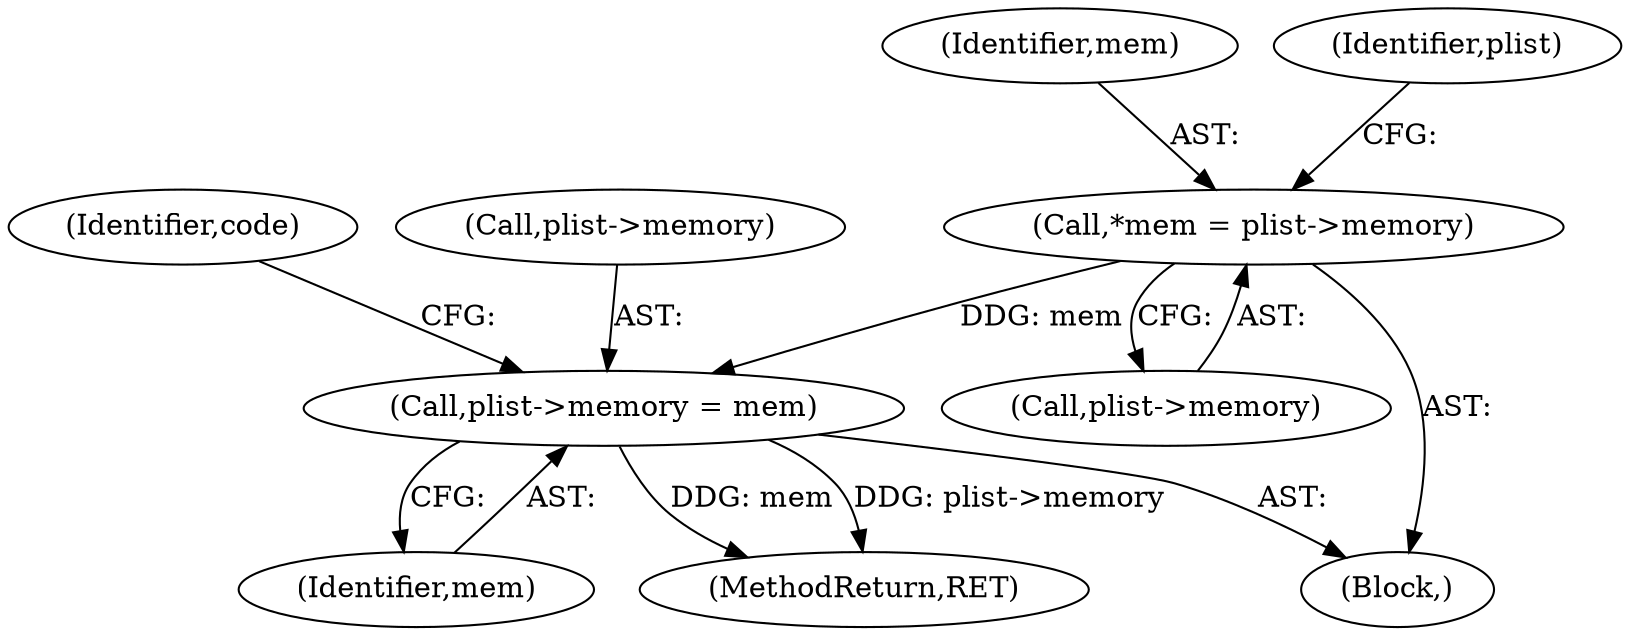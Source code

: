 digraph "0_ghostscript_c3476dde7743761a4e1d39a631716199b696b880@pointer" {
"1000535" [label="(Call,*mem = plist->memory)"];
"1000591" [label="(Call,plist->memory = mem)"];
"1000536" [label="(Identifier,mem)"];
"1000533" [label="(Block,)"];
"1000542" [label="(Identifier,plist)"];
"1000537" [label="(Call,plist->memory)"];
"1000591" [label="(Call,plist->memory = mem)"];
"1000595" [label="(Identifier,mem)"];
"1001549" [label="(MethodReturn,RET)"];
"1000598" [label="(Identifier,code)"];
"1000592" [label="(Call,plist->memory)"];
"1000535" [label="(Call,*mem = plist->memory)"];
"1000535" -> "1000533"  [label="AST: "];
"1000535" -> "1000537"  [label="CFG: "];
"1000536" -> "1000535"  [label="AST: "];
"1000537" -> "1000535"  [label="AST: "];
"1000542" -> "1000535"  [label="CFG: "];
"1000535" -> "1000591"  [label="DDG: mem"];
"1000591" -> "1000533"  [label="AST: "];
"1000591" -> "1000595"  [label="CFG: "];
"1000592" -> "1000591"  [label="AST: "];
"1000595" -> "1000591"  [label="AST: "];
"1000598" -> "1000591"  [label="CFG: "];
"1000591" -> "1001549"  [label="DDG: mem"];
"1000591" -> "1001549"  [label="DDG: plist->memory"];
}
